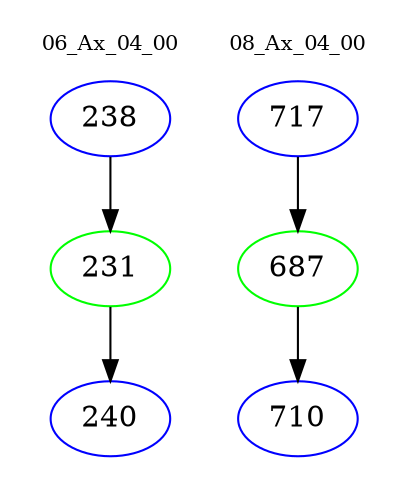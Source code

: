 digraph{
subgraph cluster_0 {
color = white
label = "06_Ax_04_00";
fontsize=10;
T0_238 [label="238", color="blue"]
T0_238 -> T0_231 [color="black"]
T0_231 [label="231", color="green"]
T0_231 -> T0_240 [color="black"]
T0_240 [label="240", color="blue"]
}
subgraph cluster_1 {
color = white
label = "08_Ax_04_00";
fontsize=10;
T1_717 [label="717", color="blue"]
T1_717 -> T1_687 [color="black"]
T1_687 [label="687", color="green"]
T1_687 -> T1_710 [color="black"]
T1_710 [label="710", color="blue"]
}
}
